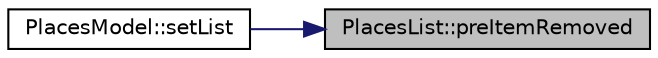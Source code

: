 digraph "PlacesList::preItemRemoved"
{
 // INTERACTIVE_SVG=YES
 // LATEX_PDF_SIZE
  edge [fontname="Helvetica",fontsize="10",labelfontname="Helvetica",labelfontsize="10"];
  node [fontname="Helvetica",fontsize="10",shape=record];
  rankdir="RL";
  Node66 [label="PlacesList::preItemRemoved",height=0.2,width=0.4,color="black", fillcolor="grey75", style="filled", fontcolor="black",tooltip=" "];
  Node66 -> Node67 [dir="back",color="midnightblue",fontsize="10",style="solid",fontname="Helvetica"];
  Node67 [label="PlacesModel::setList",height=0.2,width=0.4,color="black", fillcolor="white", style="filled",URL="$class_places_model.html#ab42e2eafb880d45bde86b776e3172dc6",tooltip=" "];
}
